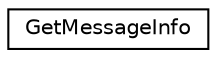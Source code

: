 digraph "Graphical Class Hierarchy"
{
  edge [fontname="Helvetica",fontsize="10",labelfontname="Helvetica",labelfontsize="10"];
  node [fontname="Helvetica",fontsize="10",shape=record];
  rankdir="LR";
  Node0 [label="GetMessageInfo",height=0.2,width=0.4,color="black", fillcolor="white", style="filled",URL="$struct_get_message_info.html",tooltip="Get message info. "];
}
